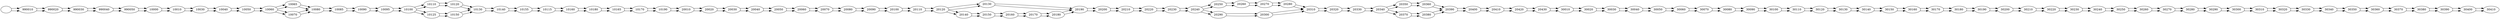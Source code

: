 digraph "20201104questtutorial" {
	""
	"" -> 990010
	990010
	"" -> 990010
	990010 -> 990020
	990020
	990010 -> 990020
	990020 -> 990030
	990030
	990020 -> 990030
	990030 -> 990040
	990040
	990030 -> 990040
	990040 -> 990050
	990050
	990040 -> 990050
	990050 -> 10000
	10000
	990050 -> 10000
	10000 -> 10010
	10010
	10000 -> 10010
	10010 -> 10030
	10030
	10010 -> 10030
	10030 -> 10040
	10040
	10030 -> 10040
	10040 -> 10050
	10050
	10040 -> 10050
	10050 -> 10060
	10060
	10050 -> 10060
	10060 -> 10065
	10065
	10060 -> 10065
	10060 -> 10070
	10070
	10060 -> 10070
	10070 -> 10080
	10080
	10070 -> 10080
	10065 -> 10080
	10065 -> 10080
	10080 -> 10085
	10085
	10080 -> 10085
	10085 -> 10090
	10090
	10085 -> 10090
	10090 -> 10095
	10095
	10090 -> 10095
	10095 -> 10100
	10100
	10095 -> 10100
	10100 -> 10110
	10110
	10100 -> 10110
	10110 -> 10120
	10120
	10110 -> 10120
	10100 -> 10125
	10125
	10100 -> 10125
	10125 -> 10150
	10150
	10125 -> 10150
	10120 -> 10130
	10130
	10120 -> 10130
	10150 -> 10130
	10150 -> 10130
	10130 -> 10140
	10140
	10130 -> 10140
	10140 -> 10155
	10155
	10140 -> 10155
	10155 -> 10115
	10115
	10155 -> 10115
	10115 -> 10160
	10160
	10115 -> 10160
	10160 -> 10180
	10180
	10160 -> 10180
	10180 -> 10165
	10165
	10180 -> 10165
	10165 -> 10170
	10170
	10165 -> 10170
	10170 -> 10190
	10190
	10170 -> 10190
	10190 -> 20010
	20010
	10190 -> 20010
	20010 -> 20020
	20020
	20010 -> 20020
	20020 -> 20030
	20030
	20020 -> 20030
	20030 -> 20040
	20040
	20030 -> 20040
	20040 -> 20050
	20050
	20040 -> 20050
	20050 -> 20060
	20060
	20050 -> 20060
	20060 -> 20070
	20070
	20060 -> 20070
	20070 -> 20080
	20080
	20070 -> 20080
	20080 -> 20090
	20090
	20080 -> 20090
	20090 -> 20100
	20100
	20090 -> 20100
	20100 -> 20110
	20110
	20100 -> 20110
	20110 -> 20120
	20120
	20110 -> 20120
	20120 -> 20130
	20130
	20120 -> 20130
	20120 -> 20140
	20140
	20120 -> 20140
	20140 -> 20150
	20150
	20140 -> 20150
	20150 -> 20160
	20160
	20150 -> 20160
	20160 -> 20170
	20170
	20160 -> 20170
	20170 -> 20180
	20180
	20170 -> 20180
	20180 -> 20190
	20190
	20180 -> 20190
	20130 -> 20190
	20130 -> 20190
	20190 -> 20200
	20200
	20190 -> 20200
	20200 -> 20210
	20210
	20200 -> 20210
	20210 -> 20220
	20220
	20210 -> 20220
	20220 -> 20230
	20230
	20220 -> 20230
	20230 -> 20240
	20240
	20230 -> 20240
	20240 -> 20250
	20250
	20240 -> 20250
	20250 -> 20260
	20260
	20250 -> 20260
	20260 -> 20270
	20270
	20260 -> 20270
	20270 -> 20280
	20280
	20270 -> 20280
	20240 -> 20290
	20290
	20240 -> 20290
	20290 -> 20300
	20300
	20290 -> 20300
	20280 -> 20310
	20310
	20280 -> 20310
	20300 -> 20310
	20300 -> 20310
	20310 -> 20320
	20320
	20310 -> 20320
	20320 -> 20330
	20330
	20320 -> 20330
	20330 -> 20340
	20340
	20330 -> 20340
	20340 -> 20350
	20350
	20340 -> 20350
	20350 -> 20360
	20360
	20350 -> 20360
	20340 -> 20370
	20370
	20340 -> 20370
	20370 -> 20380
	20380
	20370 -> 20380
	20360 -> 20390
	20390
	20360 -> 20390
	20380 -> 20390
	20380 -> 20390
	20390 -> 20400
	20400
	20390 -> 20400
	20400 -> 20410
	20410
	20400 -> 20410
	20410 -> 20420
	20420
	20410 -> 20420
	20420 -> 20430
	20430
	20420 -> 20430
	20430 -> 30010
	30010
	20430 -> 30010
	30010 -> 30020
	30020
	30010 -> 30020
	30020 -> 30030
	30030
	30020 -> 30030
	30030 -> 30040
	30040
	30030 -> 30040
	30040 -> 30050
	30050
	30040 -> 30050
	30050 -> 30060
	30060
	30050 -> 30060
	30060 -> 30070
	30070
	30060 -> 30070
	30070 -> 30080
	30080
	30070 -> 30080
	30080 -> 30090
	30090
	30080 -> 30090
	30090 -> 30100
	30100
	30090 -> 30100
	30100 -> 30110
	30110
	30100 -> 30110
	30110 -> 30120
	30120
	30110 -> 30120
	30120 -> 30130
	30130
	30120 -> 30130
	30130 -> 30140
	30140
	30130 -> 30140
	30140 -> 30150
	30150
	30140 -> 30150
	30150 -> 30160
	30160
	30150 -> 30160
	30160 -> 30170
	30170
	30160 -> 30170
	30170 -> 30180
	30180
	30170 -> 30180
	30180 -> 30190
	30190
	30180 -> 30190
	30190 -> 30200
	30200
	30190 -> 30200
	30200 -> 30210
	30210
	30200 -> 30210
	30210 -> 30220
	30220
	30210 -> 30220
	30220 -> 30230
	30230
	30220 -> 30230
	30230 -> 30240
	30240
	30230 -> 30240
	30240 -> 30250
	30250
	30240 -> 30250
	30250 -> 30260
	30260
	30250 -> 30260
	30260 -> 30270
	30270
	30260 -> 30270
	30270 -> 30280
	30280
	30270 -> 30280
	30280 -> 30290
	30290
	30280 -> 30290
	30290 -> 30300
	30300
	30290 -> 30300
	30300 -> 30310
	30310
	30300 -> 30310
	30310 -> 30320
	30320
	30310 -> 30320
	30320 -> 30330
	30330
	30320 -> 30330
	30330 -> 30340
	30340
	30330 -> 30340
	30340 -> 30350
	30350
	30340 -> 30350
	30350 -> 30360
	30360
	30350 -> 30360
	30360 -> 30370
	30370
	30360 -> 30370
	30370 -> 30380
	30380
	30370 -> 30380
	30380 -> 30390
	30390
	30380 -> 30390
	30390 -> 30400
	30400
	30390 -> 30400
	30400 -> 30410
	30410
	30400 -> 30410
	rankdir=LR
}
